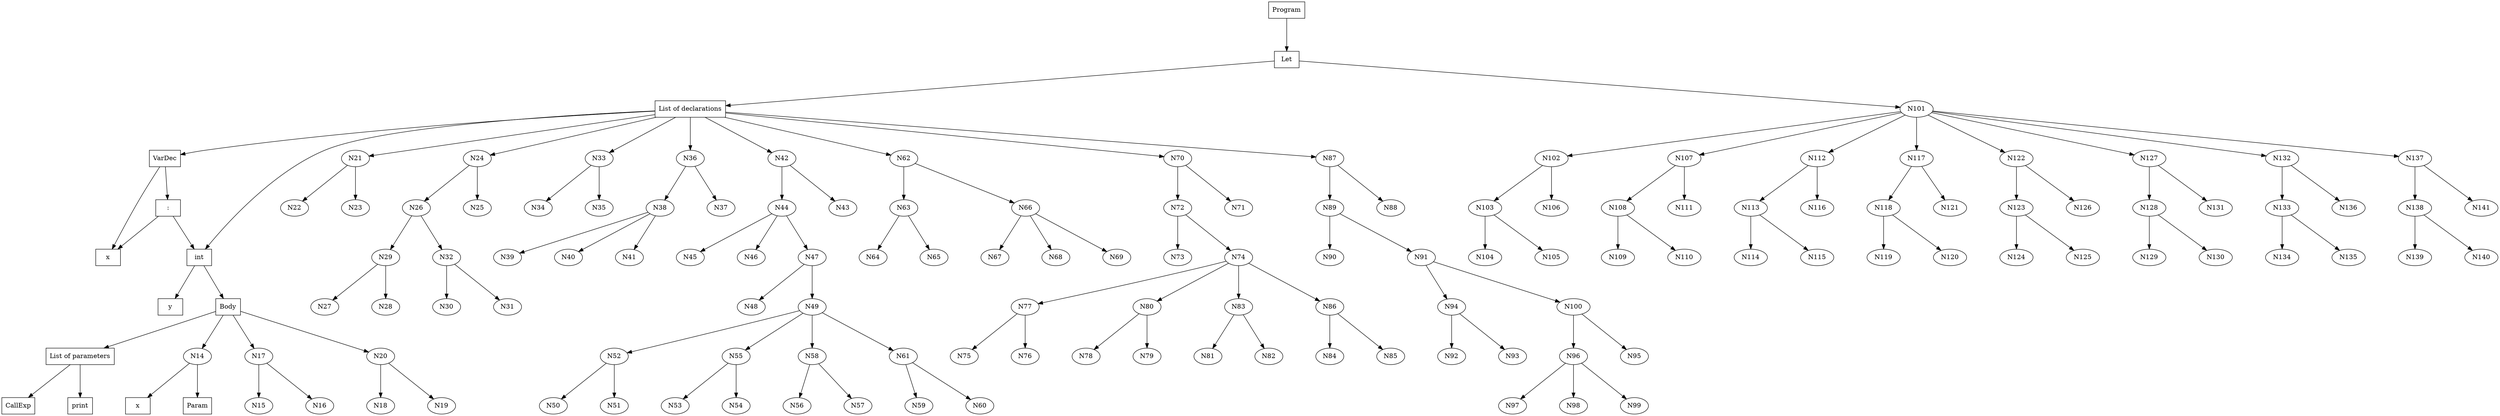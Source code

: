 digraph "ast"{

	nodesep=1;
	ranksep=1;

	N1 [label="Let", shape="box"];
	N2 [label="List of declarations", shape="box"];
	N3 [label="VarDec", shape="box"];
	N4 [label=":", shape="box"];
	N5 [label="x", shape="box"];
	N6 [label="int", shape="box"];
	N7 [label="y", shape="box"];
	N8 [label="Body", shape="box"];
	N9 [label="CallExp", shape="box"];
	N10 [label="print", shape="box"];
	N11 [label="List of parameters", shape="box"];
	N12 [label="x", shape="box"];
	N13 [label="Param", shape="box"];
	N0 [label="Program", shape="box"];

	N1 -> N2; 
	N4 -> N5; 
	N4 -> N6; 
	N3 -> N4; 
	N3 -> N5; 
	N2 -> N3; 
	N11 -> N9; 
	N11 -> N10; 
	N8 -> N11; 
	N14 -> N12; 
	N14 -> N13; 
	N8 -> N14; 
	N17 -> N15; 
	N17 -> N16; 
	N8 -> N17; 
	N20 -> N18; 
	N20 -> N19; 
	N8 -> N20; 
	N6 -> N7; 
	N6 -> N8; 
	N2 -> N6; 
	N21 -> N22; 
	N21 -> N23; 
	N2 -> N21; 
	N29 -> N27; 
	N29 -> N28; 
	N26 -> N29; 
	N32 -> N30; 
	N32 -> N31; 
	N26 -> N32; 
	N24 -> N25; 
	N24 -> N26; 
	N2 -> N24; 
	N33 -> N34; 
	N33 -> N35; 
	N2 -> N33; 
	N38 -> N39; 
	N38 -> N40; 
	N38 -> N41; 
	N36 -> N37; 
	N36 -> N38; 
	N2 -> N36; 
	N44 -> N45; 
	N44 -> N46; 
	N47 -> N48; 
	N52 -> N50; 
	N52 -> N51; 
	N49 -> N52; 
	N55 -> N53; 
	N55 -> N54; 
	N49 -> N55; 
	N58 -> N56; 
	N58 -> N57; 
	N49 -> N58; 
	N61 -> N59; 
	N61 -> N60; 
	N49 -> N61; 
	N47 -> N49; 
	N44 -> N47; 
	N42 -> N43; 
	N42 -> N44; 
	N2 -> N42; 
	N63 -> N64; 
	N63 -> N65; 
	N66 -> N67; 
	N66 -> N68; 
	N66 -> N69; 
	N62 -> N63; 
	N62 -> N66; 
	N2 -> N62; 
	N72 -> N73; 
	N77 -> N75; 
	N77 -> N76; 
	N74 -> N77; 
	N80 -> N78; 
	N80 -> N79; 
	N74 -> N80; 
	N83 -> N81; 
	N83 -> N82; 
	N74 -> N83; 
	N86 -> N84; 
	N86 -> N85; 
	N74 -> N86; 
	N72 -> N74; 
	N70 -> N71; 
	N70 -> N72; 
	N2 -> N70; 
	N89 -> N90; 
	N94 -> N92; 
	N94 -> N93; 
	N91 -> N94; 
	N96 -> N97; 
	N96 -> N98; 
	N96 -> N99; 
	N100 -> N95; 
	N100 -> N96; 
	N91 -> N100; 
	N89 -> N91; 
	N87 -> N88; 
	N87 -> N89; 
	N2 -> N87; 
	N1 -> N101; 
	N103 -> N104; 
	N103 -> N105; 
	N102 -> N103; 
	N102 -> N106; 
	N101 -> N102; 
	N108 -> N109; 
	N108 -> N110; 
	N107 -> N108; 
	N107 -> N111; 
	N101 -> N107; 
	N113 -> N114; 
	N113 -> N115; 
	N112 -> N113; 
	N112 -> N116; 
	N101 -> N112; 
	N118 -> N119; 
	N118 -> N120; 
	N117 -> N118; 
	N117 -> N121; 
	N101 -> N117; 
	N123 -> N124; 
	N123 -> N125; 
	N122 -> N123; 
	N122 -> N126; 
	N101 -> N122; 
	N128 -> N129; 
	N128 -> N130; 
	N127 -> N128; 
	N127 -> N131; 
	N101 -> N127; 
	N133 -> N134; 
	N133 -> N135; 
	N132 -> N133; 
	N132 -> N136; 
	N101 -> N132; 
	N138 -> N139; 
	N138 -> N140; 
	N137 -> N138; 
	N137 -> N141; 
	N101 -> N137; 
	N0 -> N1; 
}
